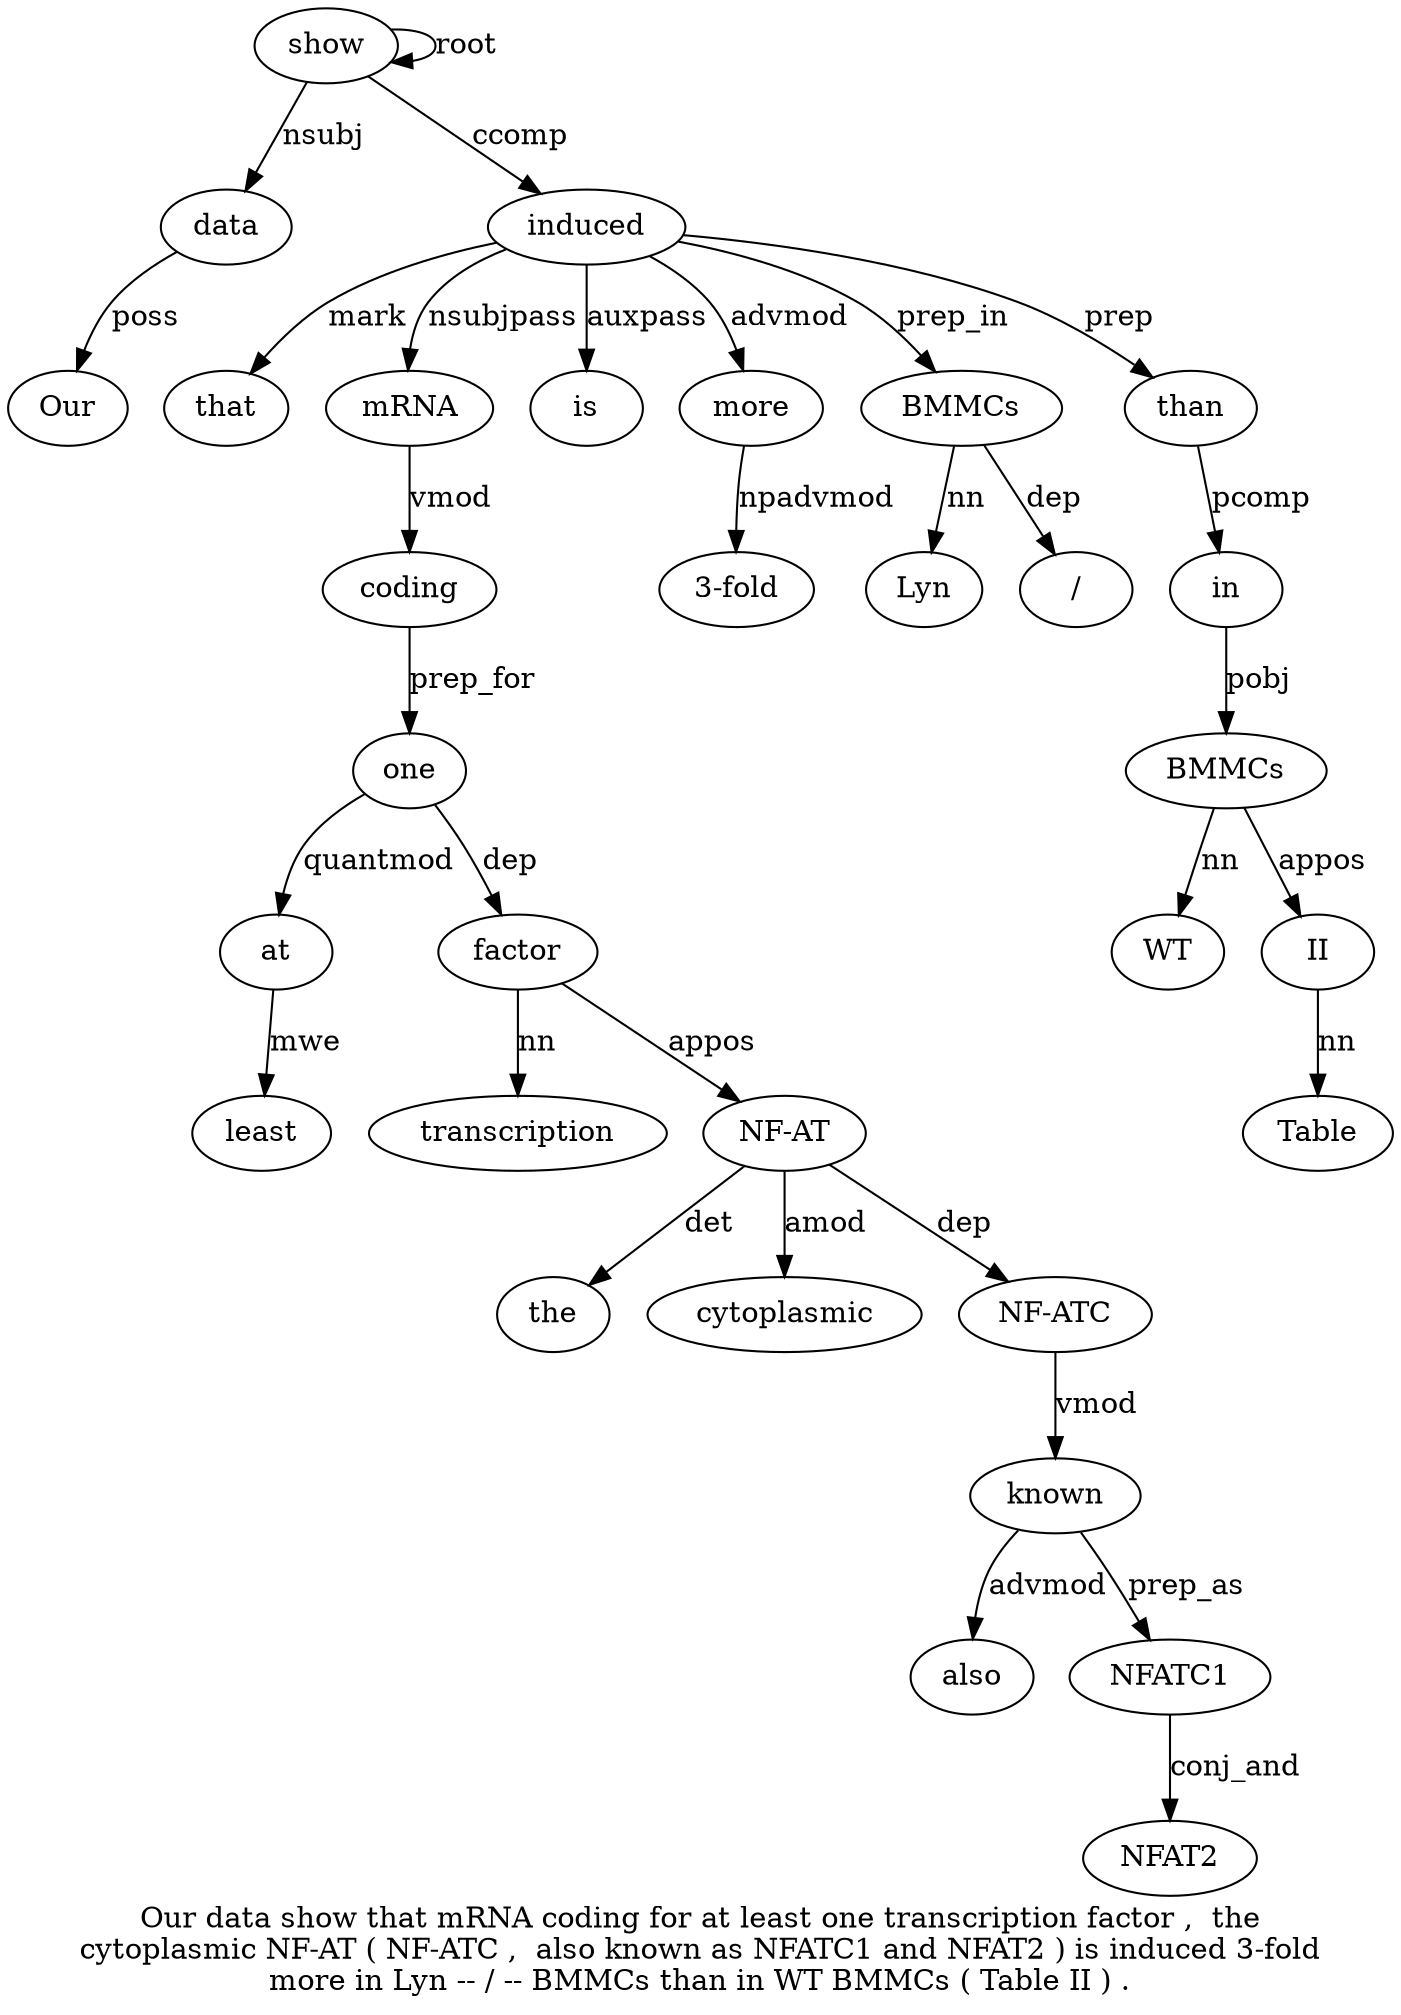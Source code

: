 digraph "Our data show that mRNA coding for at least one transcription factor ,  the cytoplasmic NF-AT ( NF-ATC ,  also known as NFATC1 and NFAT2 ) is induced 3-fold more in Lyn -- / -- BMMCs than in WT BMMCs ( Table II ) ." {
label="Our data show that mRNA coding for at least one transcription factor ,  the
cytoplasmic NF-AT ( NF-ATC ,  also known as NFATC1 and NFAT2 ) is induced 3-fold
more in Lyn -- / -- BMMCs than in WT BMMCs ( Table II ) .";
data2 [style=filled, fillcolor=white, label=data];
Our1 [style=filled, fillcolor=white, label=Our];
data2 -> Our1  [label=poss];
show3 [style=filled, fillcolor=white, label=show];
show3 -> data2  [label=nsubj];
show3 -> show3  [label=root];
induced28 [style=filled, fillcolor=white, label=induced];
that4 [style=filled, fillcolor=white, label=that];
induced28 -> that4  [label=mark];
mRNA5 [style=filled, fillcolor=white, label=mRNA];
induced28 -> mRNA5  [label=nsubjpass];
coding6 [style=filled, fillcolor=white, label=coding];
mRNA5 -> coding6  [label=vmod];
one10 [style=filled, fillcolor=white, label=one];
at8 [style=filled, fillcolor=white, label=at];
one10 -> at8  [label=quantmod];
least9 [style=filled, fillcolor=white, label=least];
at8 -> least9  [label=mwe];
coding6 -> one10  [label=prep_for];
factor12 [style=filled, fillcolor=white, label=factor];
transcription11 [style=filled, fillcolor=white, label=transcription];
factor12 -> transcription11  [label=nn];
one10 -> factor12  [label=dep];
"NF-AT16" [style=filled, fillcolor=white, label="NF-AT"];
the14 [style=filled, fillcolor=white, label=the];
"NF-AT16" -> the14  [label=det];
cytoplasmic15 [style=filled, fillcolor=white, label=cytoplasmic];
"NF-AT16" -> cytoplasmic15  [label=amod];
factor12 -> "NF-AT16"  [label=appos];
"NF-ATC18" [style=filled, fillcolor=white, label="NF-ATC"];
"NF-AT16" -> "NF-ATC18"  [label=dep];
known21 [style=filled, fillcolor=white, label=known];
also20 [style=filled, fillcolor=white, label=also];
known21 -> also20  [label=advmod];
"NF-ATC18" -> known21  [label=vmod];
NFATC123 [style=filled, fillcolor=white, label=NFATC1];
known21 -> NFATC123  [label=prep_as];
NFAT225 [style=filled, fillcolor=white, label=NFAT2];
NFATC123 -> NFAT225  [label=conj_and];
is27 [style=filled, fillcolor=white, label=is];
induced28 -> is27  [label=auxpass];
show3 -> induced28  [label=ccomp];
more30 [style=filled, fillcolor=white, label=more];
"3-fold29" [style=filled, fillcolor=white, label="3-fold"];
more30 -> "3-fold29"  [label=npadvmod];
induced28 -> more30  [label=advmod];
BMMCs36 [style=filled, fillcolor=white, label=BMMCs];
Lyn32 [style=filled, fillcolor=white, label=Lyn];
BMMCs36 -> Lyn32  [label=nn];
"/34" [style=filled, fillcolor=white, label="/"];
BMMCs36 -> "/34"  [label=dep];
induced28 -> BMMCs36  [label=prep_in];
than37 [style=filled, fillcolor=white, label=than];
induced28 -> than37  [label=prep];
in38 [style=filled, fillcolor=white, label=in];
than37 -> in38  [label=pcomp];
BMMCs40 [style=filled, fillcolor=white, label=BMMCs];
WT39 [style=filled, fillcolor=white, label=WT];
BMMCs40 -> WT39  [label=nn];
in38 -> BMMCs40  [label=pobj];
II43 [style=filled, fillcolor=white, label=II];
Table42 [style=filled, fillcolor=white, label=Table];
II43 -> Table42  [label=nn];
BMMCs40 -> II43  [label=appos];
}
